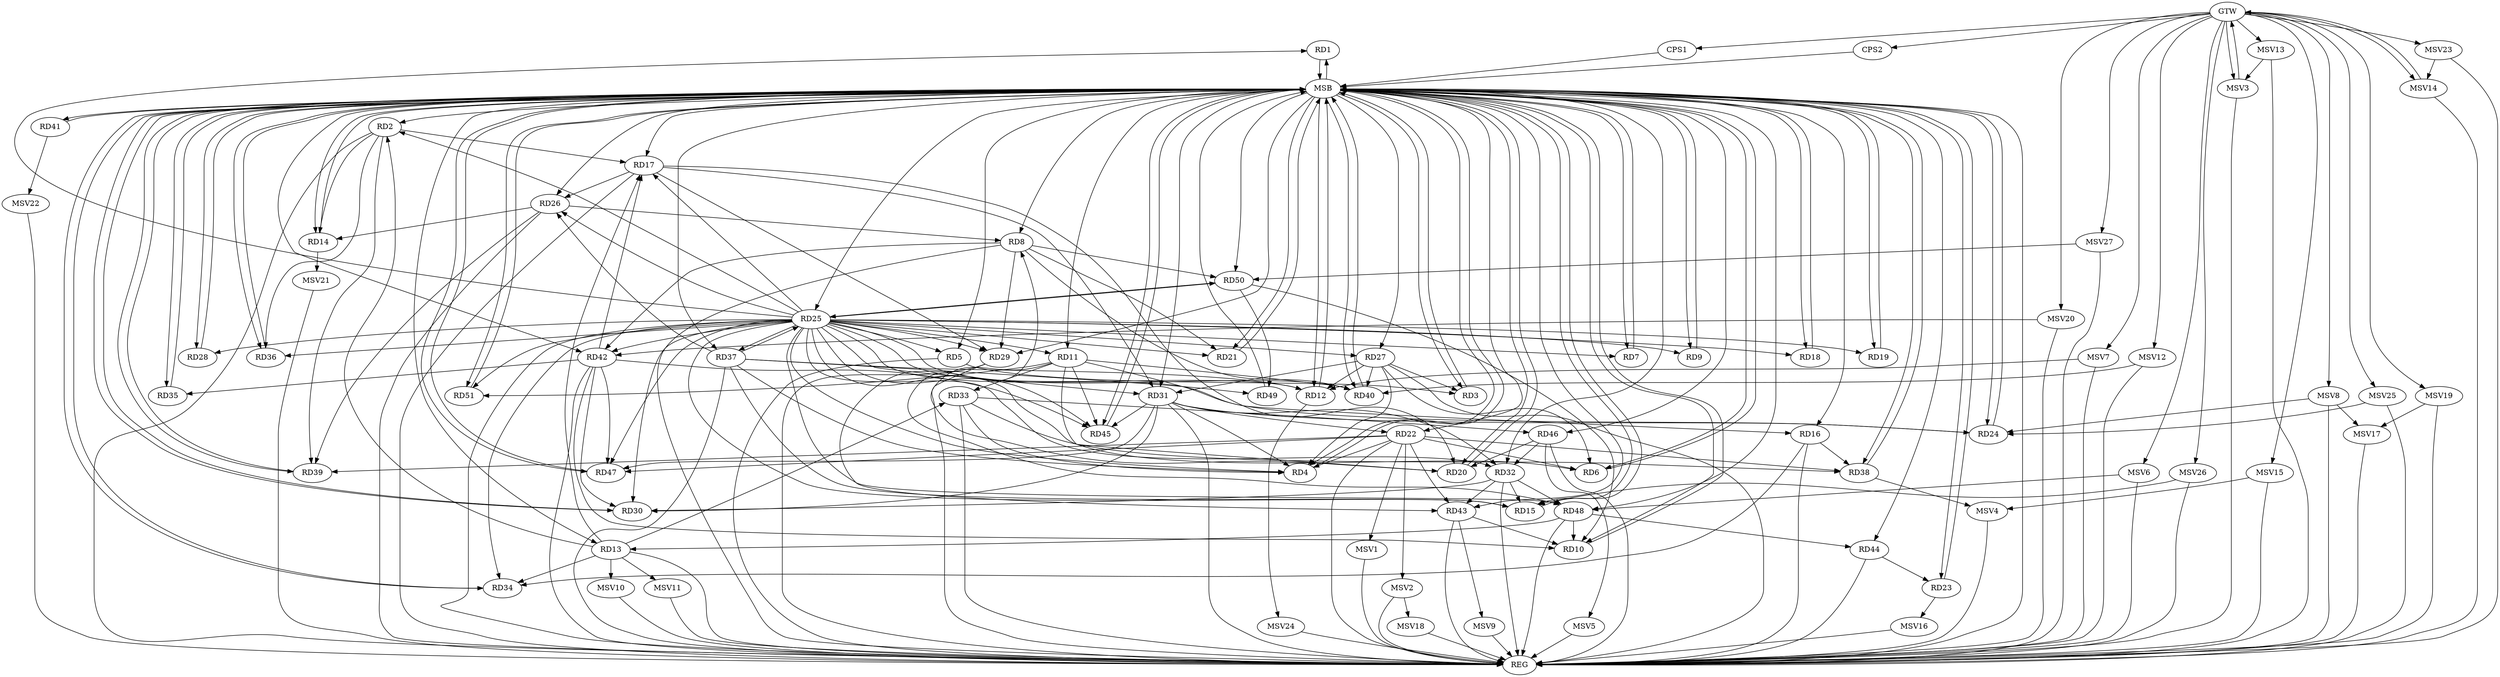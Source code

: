 strict digraph G {
  RD1 [ label="RD1" ];
  RD2 [ label="RD2" ];
  RD3 [ label="RD3" ];
  RD4 [ label="RD4" ];
  RD5 [ label="RD5" ];
  RD6 [ label="RD6" ];
  RD7 [ label="RD7" ];
  RD8 [ label="RD8" ];
  RD9 [ label="RD9" ];
  RD10 [ label="RD10" ];
  RD11 [ label="RD11" ];
  RD12 [ label="RD12" ];
  RD13 [ label="RD13" ];
  RD14 [ label="RD14" ];
  RD15 [ label="RD15" ];
  RD16 [ label="RD16" ];
  RD17 [ label="RD17" ];
  RD18 [ label="RD18" ];
  RD19 [ label="RD19" ];
  RD20 [ label="RD20" ];
  RD21 [ label="RD21" ];
  RD22 [ label="RD22" ];
  RD23 [ label="RD23" ];
  RD24 [ label="RD24" ];
  RD25 [ label="RD25" ];
  RD26 [ label="RD26" ];
  RD27 [ label="RD27" ];
  RD28 [ label="RD28" ];
  RD29 [ label="RD29" ];
  RD30 [ label="RD30" ];
  RD31 [ label="RD31" ];
  RD32 [ label="RD32" ];
  RD33 [ label="RD33" ];
  RD34 [ label="RD34" ];
  RD35 [ label="RD35" ];
  RD36 [ label="RD36" ];
  RD37 [ label="RD37" ];
  RD38 [ label="RD38" ];
  RD39 [ label="RD39" ];
  RD40 [ label="RD40" ];
  RD41 [ label="RD41" ];
  RD42 [ label="RD42" ];
  RD43 [ label="RD43" ];
  RD44 [ label="RD44" ];
  RD45 [ label="RD45" ];
  RD46 [ label="RD46" ];
  RD47 [ label="RD47" ];
  RD48 [ label="RD48" ];
  RD49 [ label="RD49" ];
  RD50 [ label="RD50" ];
  RD51 [ label="RD51" ];
  CPS1 [ label="CPS1" ];
  CPS2 [ label="CPS2" ];
  GTW [ label="GTW" ];
  REG [ label="REG" ];
  MSB [ label="MSB" ];
  MSV1 [ label="MSV1" ];
  MSV2 [ label="MSV2" ];
  MSV3 [ label="MSV3" ];
  MSV4 [ label="MSV4" ];
  MSV5 [ label="MSV5" ];
  MSV6 [ label="MSV6" ];
  MSV7 [ label="MSV7" ];
  MSV8 [ label="MSV8" ];
  MSV9 [ label="MSV9" ];
  MSV10 [ label="MSV10" ];
  MSV11 [ label="MSV11" ];
  MSV12 [ label="MSV12" ];
  MSV13 [ label="MSV13" ];
  MSV14 [ label="MSV14" ];
  MSV15 [ label="MSV15" ];
  MSV16 [ label="MSV16" ];
  MSV17 [ label="MSV17" ];
  MSV18 [ label="MSV18" ];
  MSV19 [ label="MSV19" ];
  MSV20 [ label="MSV20" ];
  MSV21 [ label="MSV21" ];
  MSV22 [ label="MSV22" ];
  MSV23 [ label="MSV23" ];
  MSV24 [ label="MSV24" ];
  MSV25 [ label="MSV25" ];
  MSV26 [ label="MSV26" ];
  MSV27 [ label="MSV27" ];
  RD25 -> RD1;
  RD13 -> RD2;
  RD2 -> RD14;
  RD2 -> RD17;
  RD2 -> RD36;
  RD2 -> RD39;
  RD5 -> RD3;
  RD27 -> RD3;
  RD22 -> RD4;
  RD25 -> RD4;
  RD27 -> RD4;
  RD31 -> RD4;
  RD33 -> RD4;
  RD37 -> RD4;
  RD22 -> RD6;
  RD27 -> RD6;
  RD8 -> RD21;
  RD26 -> RD8;
  RD8 -> RD29;
  RD8 -> RD40;
  RD8 -> RD42;
  RD48 -> RD8;
  RD8 -> RD50;
  RD42 -> RD10;
  RD43 -> RD10;
  RD48 -> RD10;
  RD50 -> RD10;
  RD11 -> RD16;
  RD11 -> RD20;
  RD11 -> RD33;
  RD11 -> RD40;
  RD11 -> RD45;
  RD11 -> RD51;
  RD27 -> RD12;
  RD37 -> RD12;
  RD13 -> RD17;
  RD13 -> RD33;
  RD13 -> RD34;
  RD48 -> RD13;
  RD26 -> RD14;
  RD32 -> RD15;
  RD37 -> RD15;
  RD16 -> RD34;
  RD16 -> RD38;
  RD17 -> RD20;
  RD17 -> RD26;
  RD17 -> RD29;
  RD17 -> RD31;
  RD42 -> RD17;
  RD25 -> RD18;
  RD29 -> RD20;
  RD46 -> RD20;
  RD31 -> RD22;
  RD22 -> RD38;
  RD22 -> RD39;
  RD22 -> RD43;
  RD22 -> RD47;
  RD44 -> RD23;
  RD31 -> RD24;
  RD25 -> RD28;
  RD25 -> RD30;
  RD25 -> RD32;
  RD25 -> RD34;
  RD25 -> RD37;
  RD37 -> RD25;
  RD25 -> RD47;
  RD50 -> RD25;
  RD37 -> RD26;
  RD26 -> RD39;
  RD27 -> RD31;
  RD27 -> RD40;
  RD29 -> RD43;
  RD31 -> RD30;
  RD32 -> RD30;
  RD42 -> RD30;
  RD31 -> RD32;
  RD31 -> RD45;
  RD31 -> RD47;
  RD32 -> RD43;
  RD46 -> RD32;
  RD32 -> RD48;
  RD33 -> RD38;
  RD33 -> RD46;
  RD42 -> RD35;
  RD37 -> RD49;
  RD42 -> RD45;
  RD42 -> RD47;
  RD48 -> RD44;
  RD50 -> RD49;
  GTW -> CPS1;
  GTW -> CPS2;
  RD2 -> REG;
  RD5 -> REG;
  RD8 -> REG;
  RD11 -> REG;
  RD13 -> REG;
  RD16 -> REG;
  RD17 -> REG;
  RD22 -> REG;
  RD25 -> REG;
  RD26 -> REG;
  RD27 -> REG;
  RD29 -> REG;
  RD31 -> REG;
  RD32 -> REG;
  RD33 -> REG;
  RD37 -> REG;
  RD42 -> REG;
  RD43 -> REG;
  RD44 -> REG;
  RD46 -> REG;
  RD48 -> REG;
  RD1 -> MSB;
  MSB -> RD3;
  MSB -> RD8;
  MSB -> RD11;
  MSB -> RD16;
  MSB -> RD23;
  MSB -> RD32;
  MSB -> RD35;
  MSB -> RD38;
  MSB -> RD39;
  MSB -> RD41;
  MSB -> RD42;
  MSB -> RD46;
  MSB -> REG;
  RD3 -> MSB;
  MSB -> RD5;
  MSB -> RD18;
  MSB -> RD20;
  MSB -> RD36;
  MSB -> RD37;
  MSB -> RD45;
  RD4 -> MSB;
  MSB -> RD17;
  MSB -> RD31;
  MSB -> RD47;
  MSB -> RD48;
  RD6 -> MSB;
  MSB -> RD7;
  MSB -> RD10;
  MSB -> RD13;
  MSB -> RD51;
  RD7 -> MSB;
  MSB -> RD44;
  RD9 -> MSB;
  MSB -> RD25;
  MSB -> RD29;
  MSB -> RD30;
  RD10 -> MSB;
  MSB -> RD9;
  MSB -> RD43;
  RD12 -> MSB;
  MSB -> RD15;
  MSB -> RD26;
  MSB -> RD40;
  RD14 -> MSB;
  MSB -> RD22;
  RD15 -> MSB;
  MSB -> RD2;
  MSB -> RD14;
  MSB -> RD21;
  RD18 -> MSB;
  RD19 -> MSB;
  MSB -> RD4;
  RD20 -> MSB;
  MSB -> RD6;
  MSB -> RD12;
  MSB -> RD28;
  RD21 -> MSB;
  RD23 -> MSB;
  MSB -> RD34;
  RD24 -> MSB;
  RD28 -> MSB;
  MSB -> RD27;
  RD30 -> MSB;
  RD34 -> MSB;
  RD35 -> MSB;
  RD36 -> MSB;
  RD38 -> MSB;
  RD39 -> MSB;
  MSB -> RD19;
  MSB -> RD50;
  RD40 -> MSB;
  MSB -> RD24;
  RD41 -> MSB;
  RD45 -> MSB;
  RD47 -> MSB;
  RD49 -> MSB;
  RD51 -> MSB;
  CPS1 -> MSB;
  MSB -> RD1;
  CPS2 -> MSB;
  RD25 -> RD9;
  RD25 -> RD42;
  RD25 -> RD45;
  RD25 -> RD27;
  RD25 -> RD6;
  RD25 -> RD17;
  RD25 -> RD29;
  RD25 -> RD19;
  RD25 -> RD2;
  RD25 -> RD7;
  RD25 -> RD11;
  RD25 -> RD48;
  RD25 -> RD24;
  RD25 -> RD12;
  RD25 -> RD21;
  RD25 -> RD26;
  RD25 -> RD5;
  RD25 -> RD50;
  RD25 -> RD51;
  RD25 -> RD15;
  RD25 -> RD40;
  RD25 -> RD31;
  RD25 -> RD36;
  RD22 -> MSV1;
  MSV1 -> REG;
  RD22 -> MSV2;
  MSV2 -> REG;
  MSV3 -> GTW;
  GTW -> MSV3;
  MSV3 -> REG;
  RD38 -> MSV4;
  MSV4 -> REG;
  RD46 -> MSV5;
  MSV5 -> REG;
  MSV6 -> RD48;
  GTW -> MSV6;
  MSV6 -> REG;
  MSV7 -> RD12;
  GTW -> MSV7;
  MSV7 -> REG;
  MSV8 -> RD24;
  GTW -> MSV8;
  MSV8 -> REG;
  RD43 -> MSV9;
  MSV9 -> REG;
  RD13 -> MSV10;
  MSV10 -> REG;
  RD13 -> MSV11;
  MSV11 -> REG;
  MSV12 -> RD40;
  GTW -> MSV12;
  MSV12 -> REG;
  MSV13 -> MSV3;
  GTW -> MSV13;
  MSV13 -> REG;
  MSV14 -> GTW;
  GTW -> MSV14;
  MSV14 -> REG;
  MSV15 -> MSV4;
  GTW -> MSV15;
  MSV15 -> REG;
  RD23 -> MSV16;
  MSV16 -> REG;
  MSV8 -> MSV17;
  MSV17 -> REG;
  MSV2 -> MSV18;
  MSV18 -> REG;
  MSV19 -> MSV17;
  GTW -> MSV19;
  MSV19 -> REG;
  MSV20 -> RD42;
  GTW -> MSV20;
  MSV20 -> REG;
  RD14 -> MSV21;
  MSV21 -> REG;
  RD41 -> MSV22;
  MSV22 -> REG;
  MSV23 -> MSV14;
  GTW -> MSV23;
  MSV23 -> REG;
  RD12 -> MSV24;
  MSV24 -> REG;
  MSV25 -> RD24;
  GTW -> MSV25;
  MSV25 -> REG;
  MSV26 -> RD15;
  GTW -> MSV26;
  MSV26 -> REG;
  MSV27 -> RD50;
  GTW -> MSV27;
  MSV27 -> REG;
}
